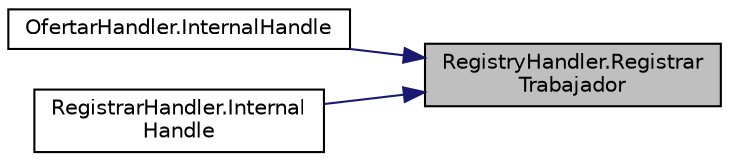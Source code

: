digraph "RegistryHandler.RegistrarTrabajador"
{
 // INTERACTIVE_SVG=YES
 // LATEX_PDF_SIZE
  edge [fontname="Helvetica",fontsize="10",labelfontname="Helvetica",labelfontsize="10"];
  node [fontname="Helvetica",fontsize="10",shape=record];
  rankdir="RL";
  Node1 [label="RegistryHandler.Registrar\lTrabajador",height=0.2,width=0.4,color="black", fillcolor="grey75", style="filled", fontcolor="black",tooltip="Método para registrar un trabajador."];
  Node1 -> Node2 [dir="back",color="midnightblue",fontsize="10",style="solid",fontname="Helvetica"];
  Node2 [label="OfertarHandler.InternalHandle",height=0.2,width=0.4,color="black", fillcolor="white", style="filled",URL="$classOfertarHandler.html#a09d0f56c3c144c4a1c74d1f976b1107a",tooltip="Se procesa el mensaje y asigna la respuesta al mensaje."];
  Node1 -> Node3 [dir="back",color="midnightblue",fontsize="10",style="solid",fontname="Helvetica"];
  Node3 [label="RegistrarHandler.Internal\lHandle",height=0.2,width=0.4,color="black", fillcolor="white", style="filled",URL="$classRegistrarHandler.html#a7fa765d7842c9cd3524fd20e907a2cb9",tooltip="Procesamiento de los mensajes."];
}
